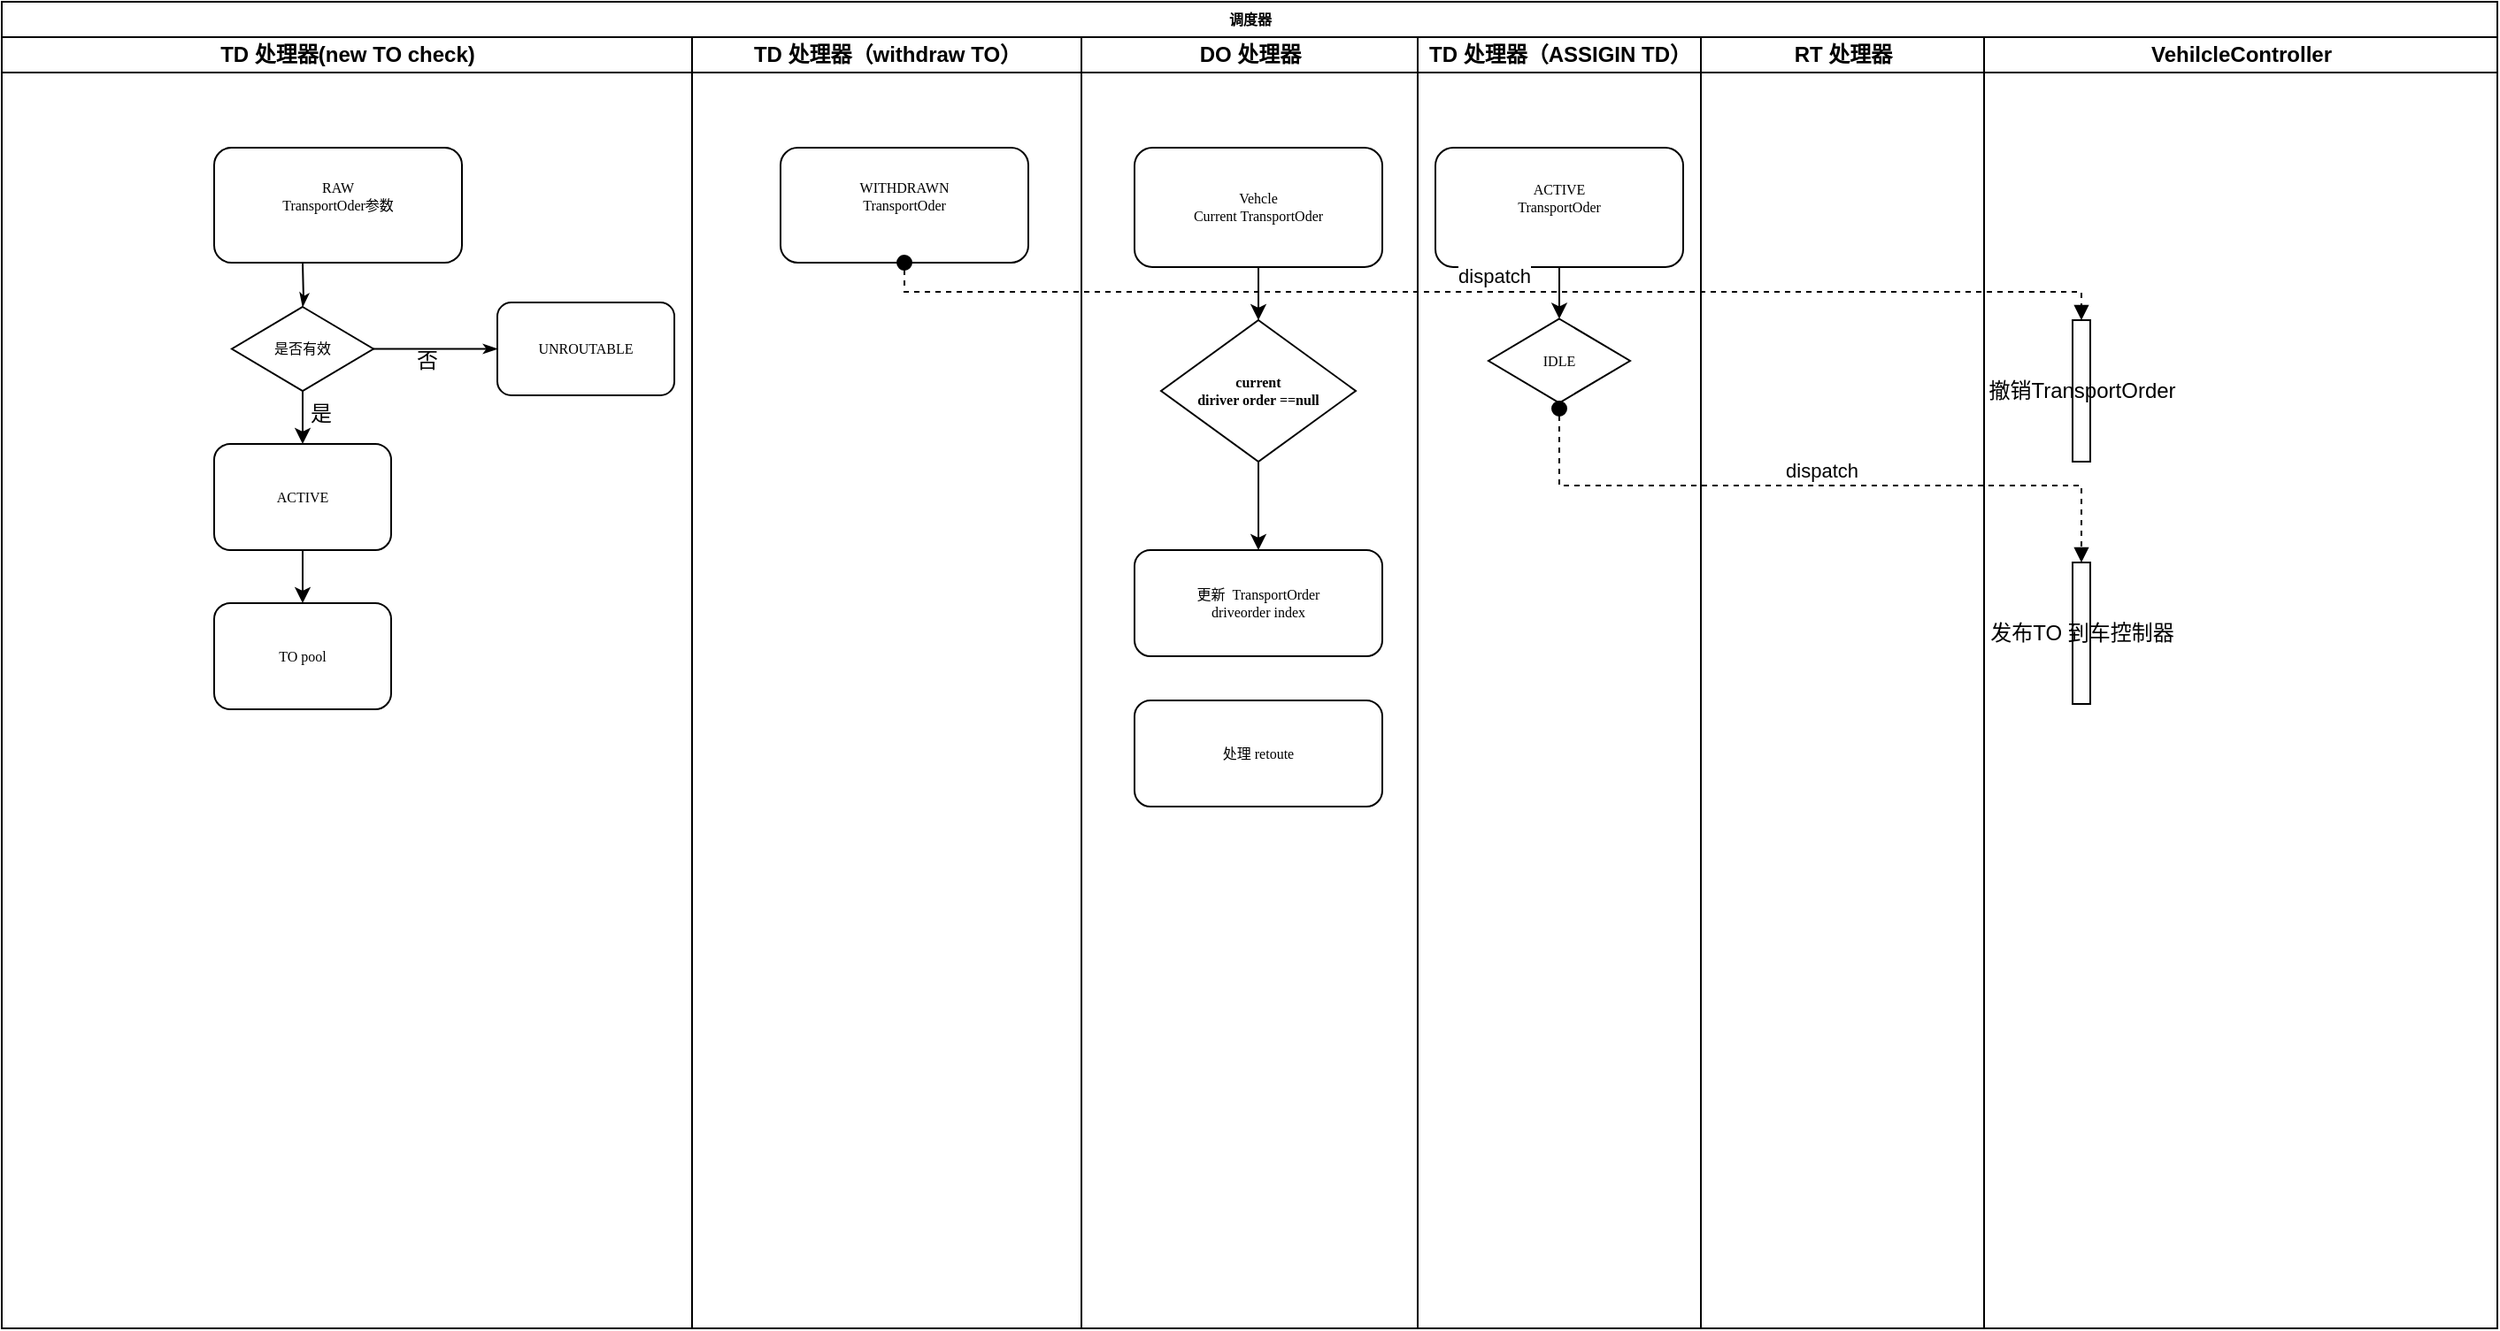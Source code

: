 <mxfile version="21.3.0" type="github">
  <diagram name="Page-1" id="74e2e168-ea6b-b213-b513-2b3c1d86103e">
    <mxGraphModel dx="2074" dy="1156" grid="1" gridSize="10" guides="1" tooltips="1" connect="1" arrows="1" fold="1" page="1" pageScale="1" pageWidth="1100" pageHeight="850" background="none" math="0" shadow="0">
      <root>
        <mxCell id="0" />
        <mxCell id="1" parent="0" />
        <mxCell id="77e6c97f196da883-1" value="调度器" style="swimlane;html=1;childLayout=stackLayout;startSize=20;rounded=0;shadow=0;labelBackgroundColor=none;strokeWidth=1;fontFamily=Verdana;fontSize=8;align=center;" parent="1" vertex="1">
          <mxGeometry x="70" y="30" width="1410" height="750" as="geometry" />
        </mxCell>
        <mxCell id="77e6c97f196da883-2" value="TD 处理器(new TO check)" style="swimlane;html=1;startSize=20;" parent="77e6c97f196da883-1" vertex="1">
          <mxGeometry y="20" width="390" height="730" as="geometry" />
        </mxCell>
        <mxCell id="77e6c97f196da883-8" value="&lt;font style=&quot;font-size: 8px;&quot;&gt;RAW &lt;br&gt;TransportOder参数&lt;br&gt;&lt;br&gt;&lt;/font&gt;" style="rounded=1;whiteSpace=wrap;html=1;shadow=0;labelBackgroundColor=none;strokeWidth=1;fontFamily=Verdana;fontSize=8;align=center;" parent="77e6c97f196da883-2" vertex="1">
          <mxGeometry x="120" y="62.5" width="140" height="65" as="geometry" />
        </mxCell>
        <mxCell id="lvhuI_1f0St6snO5H-O9-5" value="" style="edgeStyle=orthogonalEdgeStyle;rounded=0;orthogonalLoop=1;jettySize=auto;html=1;" edge="1" parent="77e6c97f196da883-2" source="77e6c97f196da883-13" target="lvhuI_1f0St6snO5H-O9-3">
          <mxGeometry relative="1" as="geometry">
            <Array as="points">
              <mxPoint x="170" y="220" />
              <mxPoint x="170" y="220" />
            </Array>
          </mxGeometry>
        </mxCell>
        <mxCell id="77e6c97f196da883-13" value="是否有效" style="rhombus;whiteSpace=wrap;html=1;rounded=0;shadow=0;labelBackgroundColor=none;strokeWidth=1;fontFamily=Verdana;fontSize=8;align=center;" parent="77e6c97f196da883-2" vertex="1">
          <mxGeometry x="130" y="152.5" width="80" height="47.5" as="geometry" />
        </mxCell>
        <mxCell id="77e6c97f196da883-15" value="UNROUTABLE" style="rounded=1;whiteSpace=wrap;html=1;shadow=0;labelBackgroundColor=none;strokeWidth=1;fontFamily=Verdana;fontSize=8;align=center;" parent="77e6c97f196da883-2" vertex="1">
          <mxGeometry x="280" y="150" width="100" height="52.5" as="geometry" />
        </mxCell>
        <mxCell id="77e6c97f196da883-29" style="edgeStyle=orthogonalEdgeStyle;rounded=1;html=1;labelBackgroundColor=none;startArrow=none;startFill=0;startSize=5;endArrow=classicThin;endFill=1;endSize=5;jettySize=auto;orthogonalLoop=1;strokeWidth=1;fontFamily=Verdana;fontSize=8" parent="77e6c97f196da883-2" target="77e6c97f196da883-13" edge="1">
          <mxGeometry relative="1" as="geometry">
            <mxPoint x="170" y="127.5" as="sourcePoint" />
          </mxGeometry>
        </mxCell>
        <mxCell id="77e6c97f196da883-33" style="edgeStyle=orthogonalEdgeStyle;rounded=1;html=1;labelBackgroundColor=none;startArrow=none;startFill=0;startSize=5;endArrow=classicThin;endFill=1;endSize=5;jettySize=auto;orthogonalLoop=1;strokeWidth=1;fontFamily=Verdana;fontSize=8" parent="77e6c97f196da883-2" source="77e6c97f196da883-13" target="77e6c97f196da883-15" edge="1">
          <mxGeometry relative="1" as="geometry" />
        </mxCell>
        <mxCell id="lvhuI_1f0St6snO5H-O9-20" value="" style="edgeStyle=orthogonalEdgeStyle;rounded=0;orthogonalLoop=1;jettySize=auto;html=1;" edge="1" parent="77e6c97f196da883-2" source="lvhuI_1f0St6snO5H-O9-3" target="lvhuI_1f0St6snO5H-O9-19">
          <mxGeometry relative="1" as="geometry" />
        </mxCell>
        <mxCell id="lvhuI_1f0St6snO5H-O9-3" value="ACTIVE" style="rounded=1;whiteSpace=wrap;html=1;shadow=0;labelBackgroundColor=none;strokeWidth=1;fontFamily=Verdana;fontSize=8;align=center;" vertex="1" parent="77e6c97f196da883-2">
          <mxGeometry x="120" y="230" width="100" height="60" as="geometry" />
        </mxCell>
        <mxCell id="lvhuI_1f0St6snO5H-O9-19" value="TO pool" style="rounded=1;whiteSpace=wrap;html=1;shadow=0;labelBackgroundColor=none;strokeWidth=1;fontFamily=Verdana;fontSize=8;align=center;" vertex="1" parent="77e6c97f196da883-2">
          <mxGeometry x="120" y="320" width="100" height="60" as="geometry" />
        </mxCell>
        <mxCell id="77e6c97f196da883-3" value="TD 处理器（withdraw TO）" style="swimlane;html=1;startSize=20;" parent="77e6c97f196da883-1" vertex="1">
          <mxGeometry x="390" y="20" width="220" height="730" as="geometry" />
        </mxCell>
        <mxCell id="lvhuI_1f0St6snO5H-O9-22" value="&lt;font style=&quot;font-size: 8px;&quot;&gt;WITHDRAWN&lt;br&gt;TransportOder&lt;br&gt;&lt;br&gt;&lt;/font&gt;" style="rounded=1;whiteSpace=wrap;html=1;shadow=0;labelBackgroundColor=none;strokeWidth=1;fontFamily=Verdana;fontSize=8;align=center;" vertex="1" parent="77e6c97f196da883-3">
          <mxGeometry x="50" y="62.5" width="140" height="65" as="geometry" />
        </mxCell>
        <mxCell id="77e6c97f196da883-4" value="DO 处理器" style="swimlane;html=1;startSize=20;" parent="77e6c97f196da883-1" vertex="1">
          <mxGeometry x="610" y="20" width="190" height="730" as="geometry" />
        </mxCell>
        <mxCell id="lvhuI_1f0St6snO5H-O9-42" value="" style="edgeStyle=orthogonalEdgeStyle;rounded=0;orthogonalLoop=1;jettySize=auto;html=1;" edge="1" parent="77e6c97f196da883-4" source="lvhuI_1f0St6snO5H-O9-29" target="lvhuI_1f0St6snO5H-O9-41">
          <mxGeometry relative="1" as="geometry" />
        </mxCell>
        <mxCell id="lvhuI_1f0St6snO5H-O9-29" value="Vehcle&lt;br&gt;Current TransportOder" style="rounded=1;whiteSpace=wrap;html=1;shadow=0;labelBackgroundColor=none;strokeWidth=1;fontFamily=Verdana;fontSize=8;align=center;" vertex="1" parent="77e6c97f196da883-4">
          <mxGeometry x="30" y="62.5" width="140" height="67.5" as="geometry" />
        </mxCell>
        <mxCell id="lvhuI_1f0St6snO5H-O9-34" style="edgeStyle=orthogonalEdgeStyle;rounded=0;orthogonalLoop=1;jettySize=auto;html=1;exitX=0.5;exitY=1;exitDx=0;exitDy=0;" edge="1" parent="77e6c97f196da883-4">
          <mxGeometry relative="1" as="geometry">
            <mxPoint x="100" y="206.75" as="sourcePoint" />
            <mxPoint x="100" y="206.75" as="targetPoint" />
          </mxGeometry>
        </mxCell>
        <mxCell id="lvhuI_1f0St6snO5H-O9-44" value="" style="edgeStyle=orthogonalEdgeStyle;rounded=0;orthogonalLoop=1;jettySize=auto;html=1;" edge="1" parent="77e6c97f196da883-4" source="lvhuI_1f0St6snO5H-O9-41" target="lvhuI_1f0St6snO5H-O9-43">
          <mxGeometry relative="1" as="geometry" />
        </mxCell>
        <mxCell id="lvhuI_1f0St6snO5H-O9-41" value="&lt;b&gt;current&lt;br&gt;diriver order ==null&lt;/b&gt;" style="rhombus;whiteSpace=wrap;html=1;rounded=0;shadow=0;labelBackgroundColor=none;strokeWidth=1;fontFamily=Verdana;fontSize=8;align=center;" vertex="1" parent="77e6c97f196da883-4">
          <mxGeometry x="45" y="160" width="110" height="80" as="geometry" />
        </mxCell>
        <mxCell id="lvhuI_1f0St6snO5H-O9-43" value="更新&amp;nbsp; TransportOrder&lt;br&gt;driveorder index" style="rounded=1;whiteSpace=wrap;html=1;shadow=0;labelBackgroundColor=none;strokeWidth=1;fontFamily=Verdana;fontSize=8;align=center;" vertex="1" parent="77e6c97f196da883-4">
          <mxGeometry x="30" y="290" width="140" height="60" as="geometry" />
        </mxCell>
        <mxCell id="lvhuI_1f0St6snO5H-O9-45" value="处理 retoute" style="rounded=1;whiteSpace=wrap;html=1;shadow=0;labelBackgroundColor=none;strokeWidth=1;fontFamily=Verdana;fontSize=8;align=center;" vertex="1" parent="77e6c97f196da883-4">
          <mxGeometry x="30" y="375" width="140" height="60" as="geometry" />
        </mxCell>
        <mxCell id="77e6c97f196da883-5" value="TD 处理器（ASSIGIN TD）" style="swimlane;html=1;startSize=20;" parent="77e6c97f196da883-1" vertex="1">
          <mxGeometry x="800" y="20" width="160" height="730" as="geometry" />
        </mxCell>
        <mxCell id="lvhuI_1f0St6snO5H-O9-39" value="&lt;font style=&quot;font-size: 8px;&quot;&gt;ACTIVE&lt;br&gt;TransportOder&lt;br&gt;&lt;br&gt;&lt;/font&gt;" style="rounded=1;whiteSpace=wrap;html=1;shadow=0;labelBackgroundColor=none;strokeWidth=1;fontFamily=Verdana;fontSize=8;align=center;" vertex="1" parent="77e6c97f196da883-5">
          <mxGeometry x="10" y="62.5" width="140" height="67.5" as="geometry" />
        </mxCell>
        <mxCell id="lvhuI_1f0St6snO5H-O9-40" value="IDLE" style="rhombus;whiteSpace=wrap;html=1;rounded=0;shadow=0;labelBackgroundColor=none;strokeWidth=1;fontFamily=Verdana;fontSize=8;align=center;" vertex="1" parent="77e6c97f196da883-5">
          <mxGeometry x="40" y="159.25" width="80" height="47.5" as="geometry" />
        </mxCell>
        <mxCell id="lvhuI_1f0St6snO5H-O9-36" value="dispatch" style="html=1;verticalAlign=bottom;startArrow=oval;endArrow=block;startSize=8;edgeStyle=elbowEdgeStyle;elbow=vertical;curved=0;rounded=0;dashed=1;" edge="1" target="lvhuI_1f0St6snO5H-O9-35" parent="77e6c97f196da883-5">
          <mxGeometry relative="1" as="geometry">
            <mxPoint x="80" y="210" as="sourcePoint" />
            <mxPoint x="535" y="297" as="targetPoint" />
          </mxGeometry>
        </mxCell>
        <mxCell id="lvhuI_1f0St6snO5H-O9-33" value="" style="endArrow=classic;html=1;rounded=0;exitX=0.5;exitY=1;exitDx=0;exitDy=0;entryX=0.5;entryY=0;entryDx=0;entryDy=0;" edge="1" parent="77e6c97f196da883-5" source="lvhuI_1f0St6snO5H-O9-39" target="lvhuI_1f0St6snO5H-O9-40">
          <mxGeometry width="50" height="50" relative="1" as="geometry">
            <mxPoint x="-340" y="560" as="sourcePoint" />
            <mxPoint x="-70" y="160" as="targetPoint" />
          </mxGeometry>
        </mxCell>
        <mxCell id="77e6c97f196da883-6" value="VehilcleController" style="swimlane;html=1;startSize=20;" parent="77e6c97f196da883-1" vertex="1">
          <mxGeometry x="960" y="20" width="160" height="730" as="geometry" />
        </mxCell>
        <mxCell id="lvhuI_1f0St6snO5H-O9-9" value="RT 处理器" style="swimlane;html=1;startSize=20;" vertex="1" parent="77e6c97f196da883-6">
          <mxGeometry width="160" height="730" as="geometry" />
        </mxCell>
        <mxCell id="77e6c97f196da883-7" value="VehilcleController" style="swimlane;html=1;startSize=20;" parent="77e6c97f196da883-1" vertex="1">
          <mxGeometry x="1120" y="20" width="290" height="730" as="geometry" />
        </mxCell>
        <mxCell id="lvhuI_1f0St6snO5H-O9-26" value="撤销TransportOrder" style="html=1;points=[];perimeter=orthogonalPerimeter;outlineConnect=0;targetShapes=umlLifeline;portConstraint=eastwest;newEdgeStyle={&quot;edgeStyle&quot;:&quot;elbowEdgeStyle&quot;,&quot;elbow&quot;:&quot;vertical&quot;,&quot;curved&quot;:0,&quot;rounded&quot;:0};" vertex="1" parent="77e6c97f196da883-7">
          <mxGeometry x="50" y="160" width="10" height="80" as="geometry" />
        </mxCell>
        <mxCell id="lvhuI_1f0St6snO5H-O9-35" value="发布TO 到车控制器" style="html=1;points=[];perimeter=orthogonalPerimeter;outlineConnect=0;targetShapes=umlLifeline;portConstraint=eastwest;newEdgeStyle={&quot;edgeStyle&quot;:&quot;elbowEdgeStyle&quot;,&quot;elbow&quot;:&quot;vertical&quot;,&quot;curved&quot;:0,&quot;rounded&quot;:0};" vertex="1" parent="77e6c97f196da883-7">
          <mxGeometry x="50" y="297" width="10" height="80" as="geometry" />
        </mxCell>
        <mxCell id="lvhuI_1f0St6snO5H-O9-27" value="dispatch" style="html=1;verticalAlign=bottom;startArrow=oval;endArrow=block;startSize=8;edgeStyle=elbowEdgeStyle;elbow=vertical;curved=0;rounded=0;dashed=1;" edge="1" target="lvhuI_1f0St6snO5H-O9-26" parent="77e6c97f196da883-1" source="lvhuI_1f0St6snO5H-O9-22">
          <mxGeometry x="0.001" relative="1" as="geometry">
            <mxPoint x="510" y="240" as="sourcePoint" />
            <mxPoint as="offset" />
          </mxGeometry>
        </mxCell>
        <mxCell id="lvhuI_1f0St6snO5H-O9-2" value="否" style="text;html=1;align=center;verticalAlign=middle;resizable=0;points=[];autosize=1;strokeColor=none;fillColor=none;" vertex="1" parent="1">
          <mxGeometry x="290" y="218" width="40" height="30" as="geometry" />
        </mxCell>
        <mxCell id="lvhuI_1f0St6snO5H-O9-6" value="是" style="text;html=1;align=center;verticalAlign=middle;resizable=0;points=[];autosize=1;strokeColor=none;fillColor=none;" vertex="1" parent="1">
          <mxGeometry x="230" y="248" width="40" height="30" as="geometry" />
        </mxCell>
      </root>
    </mxGraphModel>
  </diagram>
</mxfile>
